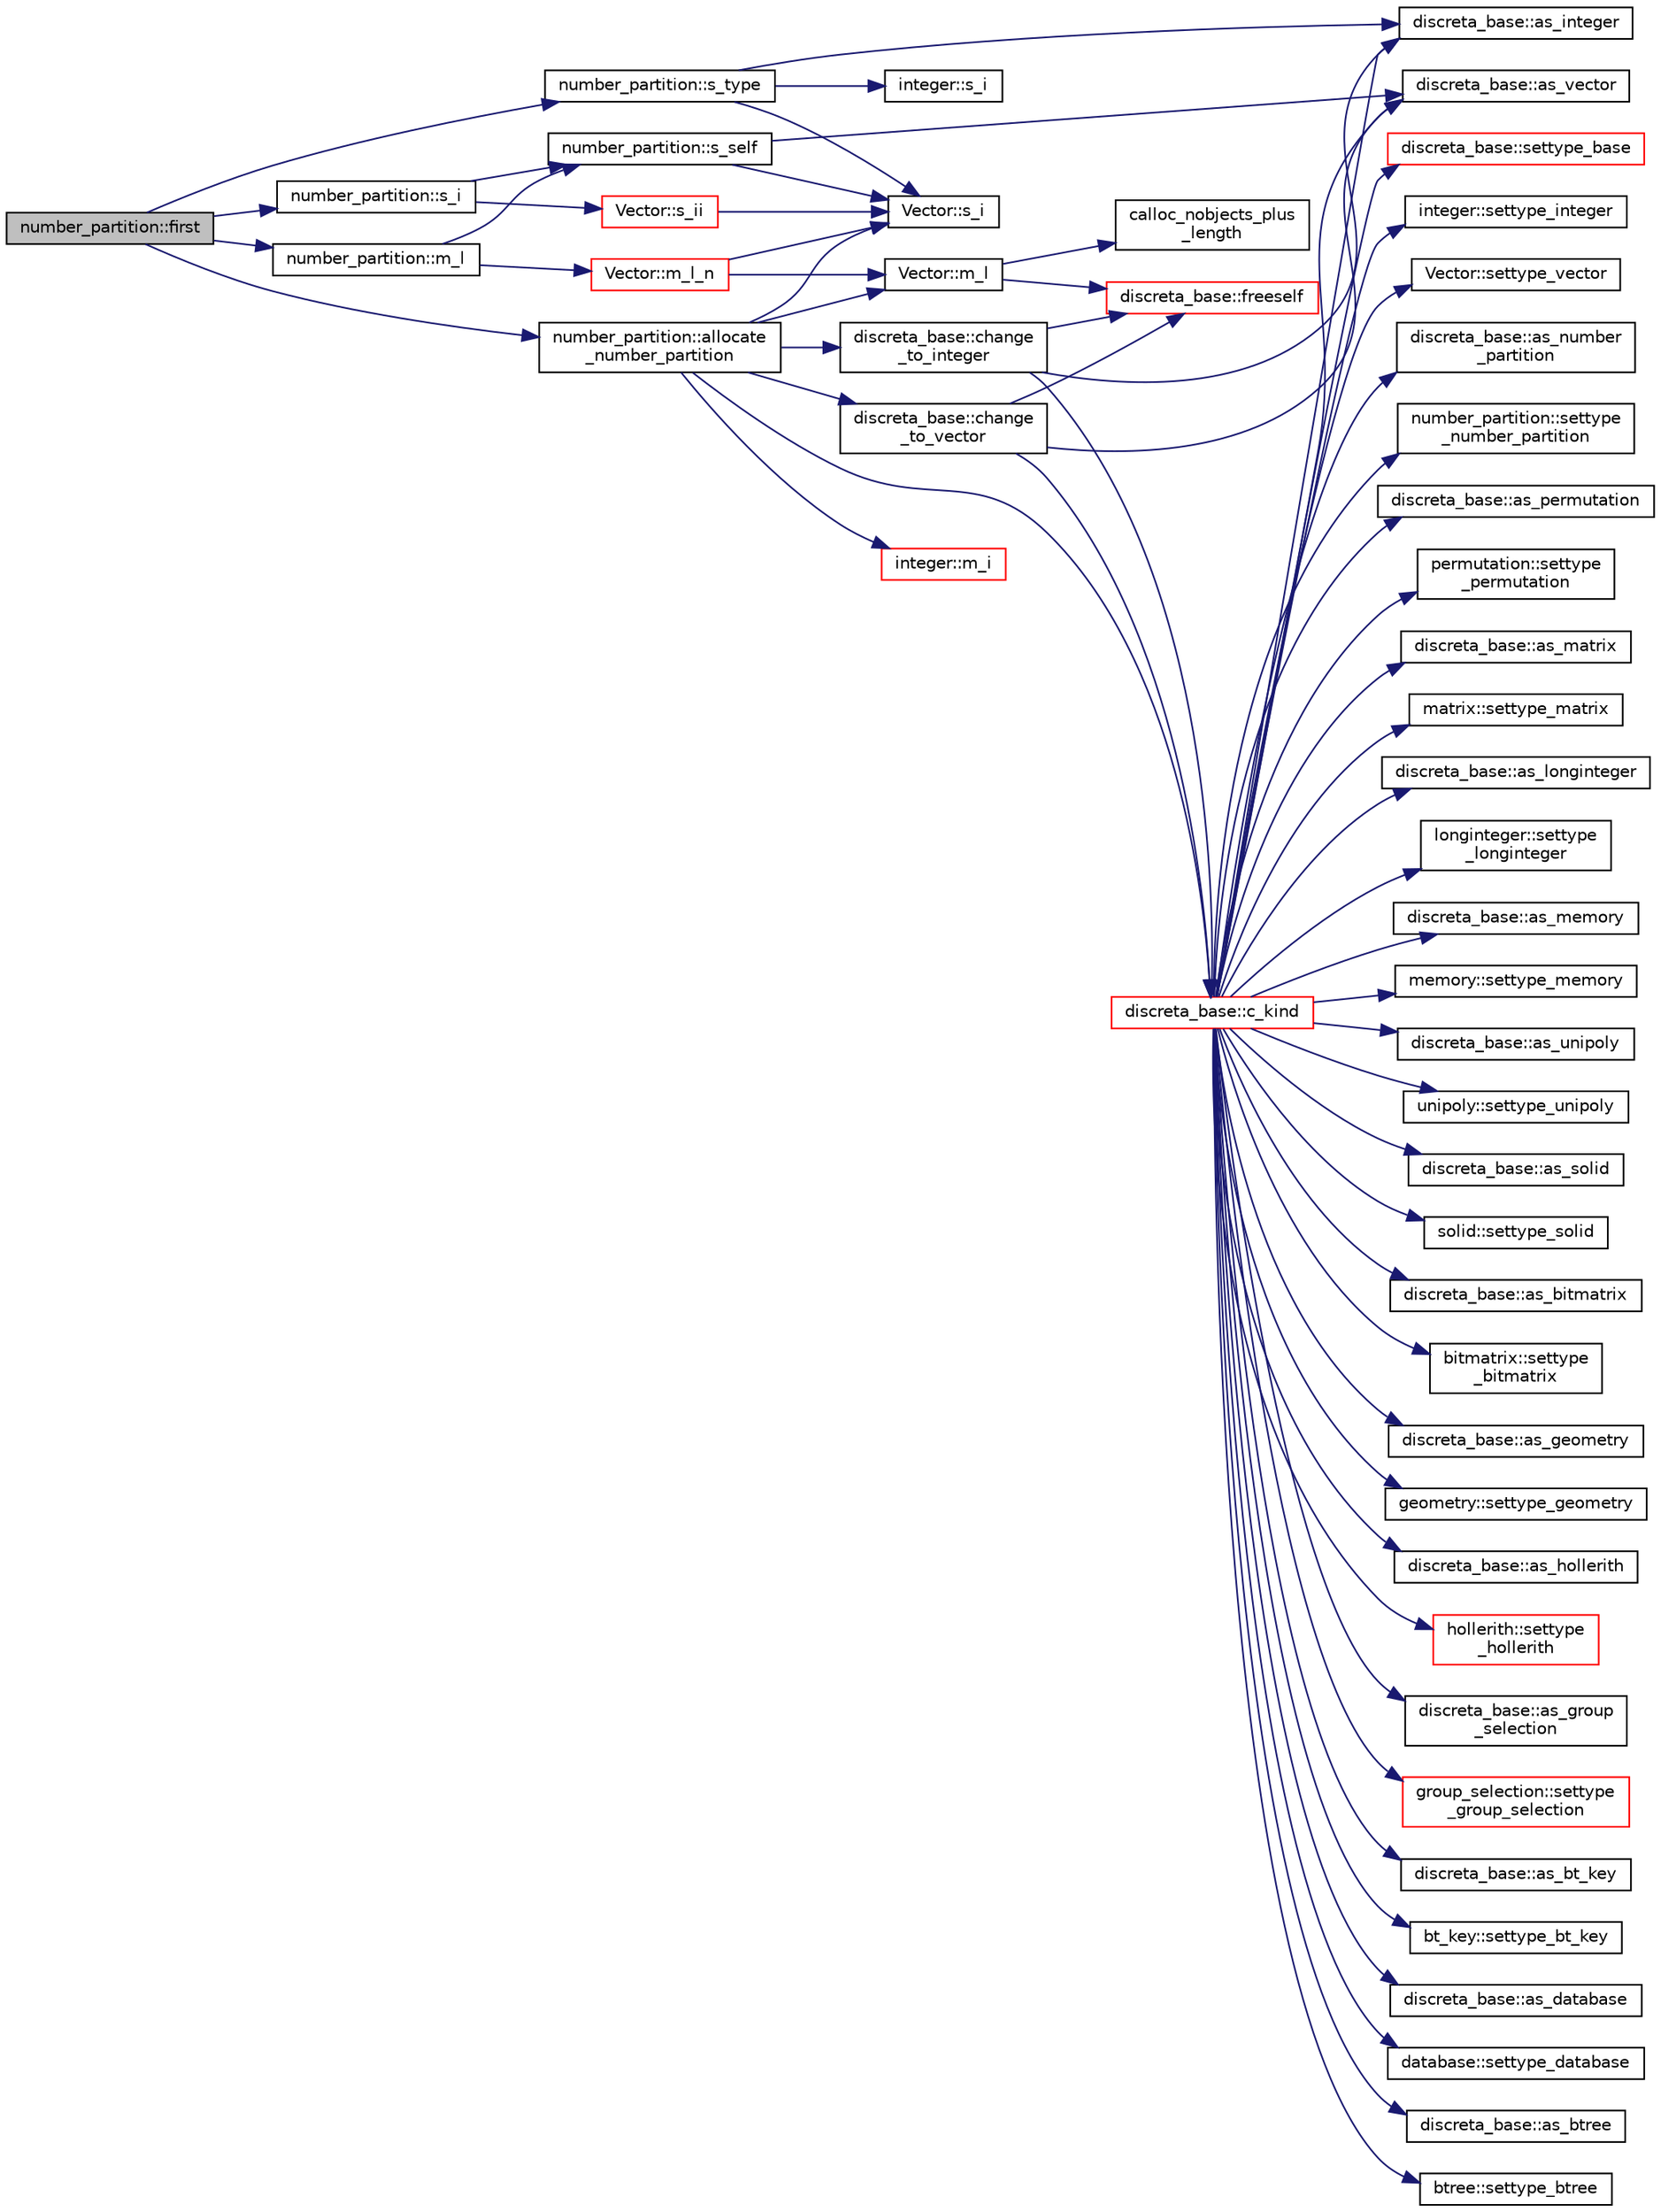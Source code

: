 digraph "number_partition::first"
{
  edge [fontname="Helvetica",fontsize="10",labelfontname="Helvetica",labelfontsize="10"];
  node [fontname="Helvetica",fontsize="10",shape=record];
  rankdir="LR";
  Node308 [label="number_partition::first",height=0.2,width=0.4,color="black", fillcolor="grey75", style="filled", fontcolor="black"];
  Node308 -> Node309 [color="midnightblue",fontsize="10",style="solid",fontname="Helvetica"];
  Node309 [label="number_partition::allocate\l_number_partition",height=0.2,width=0.4,color="black", fillcolor="white", style="filled",URL="$df/d50/classnumber__partition.html#a3c5649dc95f5ca53df4b0c58de6c1dc5"];
  Node309 -> Node310 [color="midnightblue",fontsize="10",style="solid",fontname="Helvetica"];
  Node310 [label="Vector::m_l",height=0.2,width=0.4,color="black", fillcolor="white", style="filled",URL="$d5/db2/class_vector.html#a00f5520c2a6b4f5282a1a8bcf8ea74eb"];
  Node310 -> Node311 [color="midnightblue",fontsize="10",style="solid",fontname="Helvetica"];
  Node311 [label="discreta_base::freeself",height=0.2,width=0.4,color="red", fillcolor="white", style="filled",URL="$d7/d71/classdiscreta__base.html#a9a3c9501a562293b5667c11b9174d6e5"];
  Node310 -> Node359 [color="midnightblue",fontsize="10",style="solid",fontname="Helvetica"];
  Node359 [label="calloc_nobjects_plus\l_length",height=0.2,width=0.4,color="black", fillcolor="white", style="filled",URL="$d9/d60/discreta_8h.html#a71599d54c8c17dfa065a363f5cdd0aa4"];
  Node309 -> Node360 [color="midnightblue",fontsize="10",style="solid",fontname="Helvetica"];
  Node360 [label="discreta_base::c_kind",height=0.2,width=0.4,color="red", fillcolor="white", style="filled",URL="$d7/d71/classdiscreta__base.html#adc2ff61589c2d083688e7a43f333cb62"];
  Node360 -> Node361 [color="midnightblue",fontsize="10",style="solid",fontname="Helvetica"];
  Node361 [label="discreta_base::settype_base",height=0.2,width=0.4,color="red", fillcolor="white", style="filled",URL="$d7/d71/classdiscreta__base.html#a4f42899a89447d1c3993ea07c38f8ad4"];
  Node360 -> Node320 [color="midnightblue",fontsize="10",style="solid",fontname="Helvetica"];
  Node320 [label="discreta_base::as_integer",height=0.2,width=0.4,color="black", fillcolor="white", style="filled",URL="$d7/d71/classdiscreta__base.html#a00d7691eaf874fd283d942692fe8dd26"];
  Node360 -> Node362 [color="midnightblue",fontsize="10",style="solid",fontname="Helvetica"];
  Node362 [label="integer::settype_integer",height=0.2,width=0.4,color="black", fillcolor="white", style="filled",URL="$d0/de5/classinteger.html#a6265c65ef311229acd513d748faba796"];
  Node360 -> Node322 [color="midnightblue",fontsize="10",style="solid",fontname="Helvetica"];
  Node322 [label="discreta_base::as_vector",height=0.2,width=0.4,color="black", fillcolor="white", style="filled",URL="$d7/d71/classdiscreta__base.html#a7bdd6cae39c380b128ee9e17e42cf020"];
  Node360 -> Node363 [color="midnightblue",fontsize="10",style="solid",fontname="Helvetica"];
  Node363 [label="Vector::settype_vector",height=0.2,width=0.4,color="black", fillcolor="white", style="filled",URL="$d5/db2/class_vector.html#a34e0d00b18c051f23904a8429fa6c8b4"];
  Node360 -> Node325 [color="midnightblue",fontsize="10",style="solid",fontname="Helvetica"];
  Node325 [label="discreta_base::as_number\l_partition",height=0.2,width=0.4,color="black", fillcolor="white", style="filled",URL="$d7/d71/classdiscreta__base.html#a307aa09de0e925d46697707968ffab00"];
  Node360 -> Node364 [color="midnightblue",fontsize="10",style="solid",fontname="Helvetica"];
  Node364 [label="number_partition::settype\l_number_partition",height=0.2,width=0.4,color="black", fillcolor="white", style="filled",URL="$df/d50/classnumber__partition.html#a3aaec1b557758f643ffc8555bbc358be"];
  Node360 -> Node327 [color="midnightblue",fontsize="10",style="solid",fontname="Helvetica"];
  Node327 [label="discreta_base::as_permutation",height=0.2,width=0.4,color="black", fillcolor="white", style="filled",URL="$d7/d71/classdiscreta__base.html#aa4e72f36a82984239b12ae831e131098"];
  Node360 -> Node365 [color="midnightblue",fontsize="10",style="solid",fontname="Helvetica"];
  Node365 [label="permutation::settype\l_permutation",height=0.2,width=0.4,color="black", fillcolor="white", style="filled",URL="$d0/d08/classpermutation.html#af1eea29f86195cede9562e444664c28c"];
  Node360 -> Node329 [color="midnightblue",fontsize="10",style="solid",fontname="Helvetica"];
  Node329 [label="discreta_base::as_matrix",height=0.2,width=0.4,color="black", fillcolor="white", style="filled",URL="$d7/d71/classdiscreta__base.html#ae4d7f56d917a4707b838fbffde6467ff"];
  Node360 -> Node366 [color="midnightblue",fontsize="10",style="solid",fontname="Helvetica"];
  Node366 [label="matrix::settype_matrix",height=0.2,width=0.4,color="black", fillcolor="white", style="filled",URL="$d1/d8d/classmatrix.html#a1780283a64a789e4084d792683d276bb"];
  Node360 -> Node332 [color="midnightblue",fontsize="10",style="solid",fontname="Helvetica"];
  Node332 [label="discreta_base::as_longinteger",height=0.2,width=0.4,color="black", fillcolor="white", style="filled",URL="$d7/d71/classdiscreta__base.html#a20a094639eb711b10c8694c51937f7cd"];
  Node360 -> Node367 [color="midnightblue",fontsize="10",style="solid",fontname="Helvetica"];
  Node367 [label="longinteger::settype\l_longinteger",height=0.2,width=0.4,color="black", fillcolor="white", style="filled",URL="$d3/d71/classlonginteger.html#ae5f811ece8df31b9ff114368a18e1dc5"];
  Node360 -> Node335 [color="midnightblue",fontsize="10",style="solid",fontname="Helvetica"];
  Node335 [label="discreta_base::as_memory",height=0.2,width=0.4,color="black", fillcolor="white", style="filled",URL="$d7/d71/classdiscreta__base.html#ad94b2d7dce0cd4fa22db57f6e79c4bd2"];
  Node360 -> Node368 [color="midnightblue",fontsize="10",style="solid",fontname="Helvetica"];
  Node368 [label="memory::settype_memory",height=0.2,width=0.4,color="black", fillcolor="white", style="filled",URL="$d8/d99/classmemory.html#a33aae277f9b8fe36b02e9d5da895451b"];
  Node360 -> Node337 [color="midnightblue",fontsize="10",style="solid",fontname="Helvetica"];
  Node337 [label="discreta_base::as_unipoly",height=0.2,width=0.4,color="black", fillcolor="white", style="filled",URL="$d7/d71/classdiscreta__base.html#ad50d8027f039fe5c2478cddb243adc9d"];
  Node360 -> Node369 [color="midnightblue",fontsize="10",style="solid",fontname="Helvetica"];
  Node369 [label="unipoly::settype_unipoly",height=0.2,width=0.4,color="black", fillcolor="white", style="filled",URL="$d1/d89/classunipoly.html#a8db854fcc85c5e1150b1f1b1c005c95b"];
  Node360 -> Node339 [color="midnightblue",fontsize="10",style="solid",fontname="Helvetica"];
  Node339 [label="discreta_base::as_solid",height=0.2,width=0.4,color="black", fillcolor="white", style="filled",URL="$d7/d71/classdiscreta__base.html#a1fc5f2b85ec97ab0a69dd64903c970a5"];
  Node360 -> Node370 [color="midnightblue",fontsize="10",style="solid",fontname="Helvetica"];
  Node370 [label="solid::settype_solid",height=0.2,width=0.4,color="black", fillcolor="white", style="filled",URL="$d8/def/classsolid.html#a775bd4821f75a8aee4ea3d4335ff90e0"];
  Node360 -> Node341 [color="midnightblue",fontsize="10",style="solid",fontname="Helvetica"];
  Node341 [label="discreta_base::as_bitmatrix",height=0.2,width=0.4,color="black", fillcolor="white", style="filled",URL="$d7/d71/classdiscreta__base.html#a071ad54ea8ef6c9d1d15f532e5a76df6"];
  Node360 -> Node371 [color="midnightblue",fontsize="10",style="solid",fontname="Helvetica"];
  Node371 [label="bitmatrix::settype\l_bitmatrix",height=0.2,width=0.4,color="black", fillcolor="white", style="filled",URL="$de/dc8/classbitmatrix.html#acb571d947f9526665ebbdc0ce3e2a973"];
  Node360 -> Node343 [color="midnightblue",fontsize="10",style="solid",fontname="Helvetica"];
  Node343 [label="discreta_base::as_geometry",height=0.2,width=0.4,color="black", fillcolor="white", style="filled",URL="$d7/d71/classdiscreta__base.html#a38fc7b4cdd830703e9d87354b79bc5c8"];
  Node360 -> Node372 [color="midnightblue",fontsize="10",style="solid",fontname="Helvetica"];
  Node372 [label="geometry::settype_geometry",height=0.2,width=0.4,color="black", fillcolor="white", style="filled",URL="$da/d44/classgeometry.html#ab4a336baba6a3f56f5ffa053a5be5ba7"];
  Node360 -> Node345 [color="midnightblue",fontsize="10",style="solid",fontname="Helvetica"];
  Node345 [label="discreta_base::as_hollerith",height=0.2,width=0.4,color="black", fillcolor="white", style="filled",URL="$d7/d71/classdiscreta__base.html#a3e66f82711f314710107e2f29e589690"];
  Node360 -> Node373 [color="midnightblue",fontsize="10",style="solid",fontname="Helvetica"];
  Node373 [label="hollerith::settype\l_hollerith",height=0.2,width=0.4,color="red", fillcolor="white", style="filled",URL="$d8/d99/classhollerith.html#a23bbd4acfc88a0e90f1245f243f51f76"];
  Node360 -> Node347 [color="midnightblue",fontsize="10",style="solid",fontname="Helvetica"];
  Node347 [label="discreta_base::as_group\l_selection",height=0.2,width=0.4,color="black", fillcolor="white", style="filled",URL="$d7/d71/classdiscreta__base.html#aae1bac4883c567718bef9fb610abbdc8"];
  Node360 -> Node375 [color="midnightblue",fontsize="10",style="solid",fontname="Helvetica"];
  Node375 [label="group_selection::settype\l_group_selection",height=0.2,width=0.4,color="red", fillcolor="white", style="filled",URL="$d6/db0/classgroup__selection.html#a015ed73b7b8d784bedd4d11ac1fc0ec1"];
  Node360 -> Node349 [color="midnightblue",fontsize="10",style="solid",fontname="Helvetica"];
  Node349 [label="discreta_base::as_bt_key",height=0.2,width=0.4,color="black", fillcolor="white", style="filled",URL="$d7/d71/classdiscreta__base.html#a2734c6e08dca17cf6588bd5064ec1b9f"];
  Node360 -> Node378 [color="midnightblue",fontsize="10",style="solid",fontname="Helvetica"];
  Node378 [label="bt_key::settype_bt_key",height=0.2,width=0.4,color="black", fillcolor="white", style="filled",URL="$d1/de5/classbt__key.html#a352bb10beb7c789d8d29373035824800"];
  Node360 -> Node351 [color="midnightblue",fontsize="10",style="solid",fontname="Helvetica"];
  Node351 [label="discreta_base::as_database",height=0.2,width=0.4,color="black", fillcolor="white", style="filled",URL="$d7/d71/classdiscreta__base.html#ab055d39d58210a2b03ba3d33703b09a9"];
  Node360 -> Node379 [color="midnightblue",fontsize="10",style="solid",fontname="Helvetica"];
  Node379 [label="database::settype_database",height=0.2,width=0.4,color="black", fillcolor="white", style="filled",URL="$db/d72/classdatabase.html#a014639aa001462e480eb1f3984839b72"];
  Node360 -> Node353 [color="midnightblue",fontsize="10",style="solid",fontname="Helvetica"];
  Node353 [label="discreta_base::as_btree",height=0.2,width=0.4,color="black", fillcolor="white", style="filled",URL="$d7/d71/classdiscreta__base.html#a78e76674cef2ec113c17989c11288778"];
  Node360 -> Node380 [color="midnightblue",fontsize="10",style="solid",fontname="Helvetica"];
  Node380 [label="btree::settype_btree",height=0.2,width=0.4,color="black", fillcolor="white", style="filled",URL="$dd/db0/classbtree.html#a5a1b9773c848908a6050cc733d2d9780"];
  Node309 -> Node377 [color="midnightblue",fontsize="10",style="solid",fontname="Helvetica"];
  Node377 [label="Vector::s_i",height=0.2,width=0.4,color="black", fillcolor="white", style="filled",URL="$d5/db2/class_vector.html#a1c4fe1752523df8119f70dd550244871"];
  Node309 -> Node383 [color="midnightblue",fontsize="10",style="solid",fontname="Helvetica"];
  Node383 [label="discreta_base::change\l_to_integer",height=0.2,width=0.4,color="black", fillcolor="white", style="filled",URL="$d7/d71/classdiscreta__base.html#a58a5a5bd8f8e6f2dd7b4483b66dc7bb9"];
  Node383 -> Node311 [color="midnightblue",fontsize="10",style="solid",fontname="Helvetica"];
  Node383 -> Node360 [color="midnightblue",fontsize="10",style="solid",fontname="Helvetica"];
  Node383 -> Node320 [color="midnightblue",fontsize="10",style="solid",fontname="Helvetica"];
  Node309 -> Node384 [color="midnightblue",fontsize="10",style="solid",fontname="Helvetica"];
  Node384 [label="integer::m_i",height=0.2,width=0.4,color="red", fillcolor="white", style="filled",URL="$d0/de5/classinteger.html#a869091f0a0f35f5354c8c4a70250e8a9"];
  Node309 -> Node385 [color="midnightblue",fontsize="10",style="solid",fontname="Helvetica"];
  Node385 [label="discreta_base::change\l_to_vector",height=0.2,width=0.4,color="black", fillcolor="white", style="filled",URL="$d7/d71/classdiscreta__base.html#a66186d19c55ad54af11e2a040a763c38"];
  Node385 -> Node311 [color="midnightblue",fontsize="10",style="solid",fontname="Helvetica"];
  Node385 -> Node360 [color="midnightblue",fontsize="10",style="solid",fontname="Helvetica"];
  Node385 -> Node322 [color="midnightblue",fontsize="10",style="solid",fontname="Helvetica"];
  Node308 -> Node386 [color="midnightblue",fontsize="10",style="solid",fontname="Helvetica"];
  Node386 [label="number_partition::s_type",height=0.2,width=0.4,color="black", fillcolor="white", style="filled",URL="$df/d50/classnumber__partition.html#a65f10dc2af06748e5142bbb7979cbc96"];
  Node386 -> Node377 [color="midnightblue",fontsize="10",style="solid",fontname="Helvetica"];
  Node386 -> Node320 [color="midnightblue",fontsize="10",style="solid",fontname="Helvetica"];
  Node386 -> Node387 [color="midnightblue",fontsize="10",style="solid",fontname="Helvetica"];
  Node387 [label="integer::s_i",height=0.2,width=0.4,color="black", fillcolor="white", style="filled",URL="$d0/de5/classinteger.html#adf28e9f94d4c844adaa950deeb80b904"];
  Node308 -> Node388 [color="midnightblue",fontsize="10",style="solid",fontname="Helvetica"];
  Node388 [label="number_partition::m_l",height=0.2,width=0.4,color="black", fillcolor="white", style="filled",URL="$df/d50/classnumber__partition.html#a10013ba481b6c83fe777041164f8b47b"];
  Node388 -> Node389 [color="midnightblue",fontsize="10",style="solid",fontname="Helvetica"];
  Node389 [label="number_partition::s_self",height=0.2,width=0.4,color="black", fillcolor="white", style="filled",URL="$df/d50/classnumber__partition.html#a341bbbb9aeb221d1052b029648141e37"];
  Node389 -> Node377 [color="midnightblue",fontsize="10",style="solid",fontname="Helvetica"];
  Node389 -> Node322 [color="midnightblue",fontsize="10",style="solid",fontname="Helvetica"];
  Node388 -> Node390 [color="midnightblue",fontsize="10",style="solid",fontname="Helvetica"];
  Node390 [label="Vector::m_l_n",height=0.2,width=0.4,color="red", fillcolor="white", style="filled",URL="$d5/db2/class_vector.html#a5c7c126e6266ecdc832c5ce5bc1cca2f"];
  Node390 -> Node310 [color="midnightblue",fontsize="10",style="solid",fontname="Helvetica"];
  Node390 -> Node377 [color="midnightblue",fontsize="10",style="solid",fontname="Helvetica"];
  Node308 -> Node392 [color="midnightblue",fontsize="10",style="solid",fontname="Helvetica"];
  Node392 [label="number_partition::s_i",height=0.2,width=0.4,color="black", fillcolor="white", style="filled",URL="$df/d50/classnumber__partition.html#aca3e653629e80549db9e0cf584a3e16c"];
  Node392 -> Node389 [color="midnightblue",fontsize="10",style="solid",fontname="Helvetica"];
  Node392 -> Node393 [color="midnightblue",fontsize="10",style="solid",fontname="Helvetica"];
  Node393 [label="Vector::s_ii",height=0.2,width=0.4,color="red", fillcolor="white", style="filled",URL="$d5/db2/class_vector.html#a75d4942cc7b9794717b4846c10520db8"];
  Node393 -> Node377 [color="midnightblue",fontsize="10",style="solid",fontname="Helvetica"];
}
